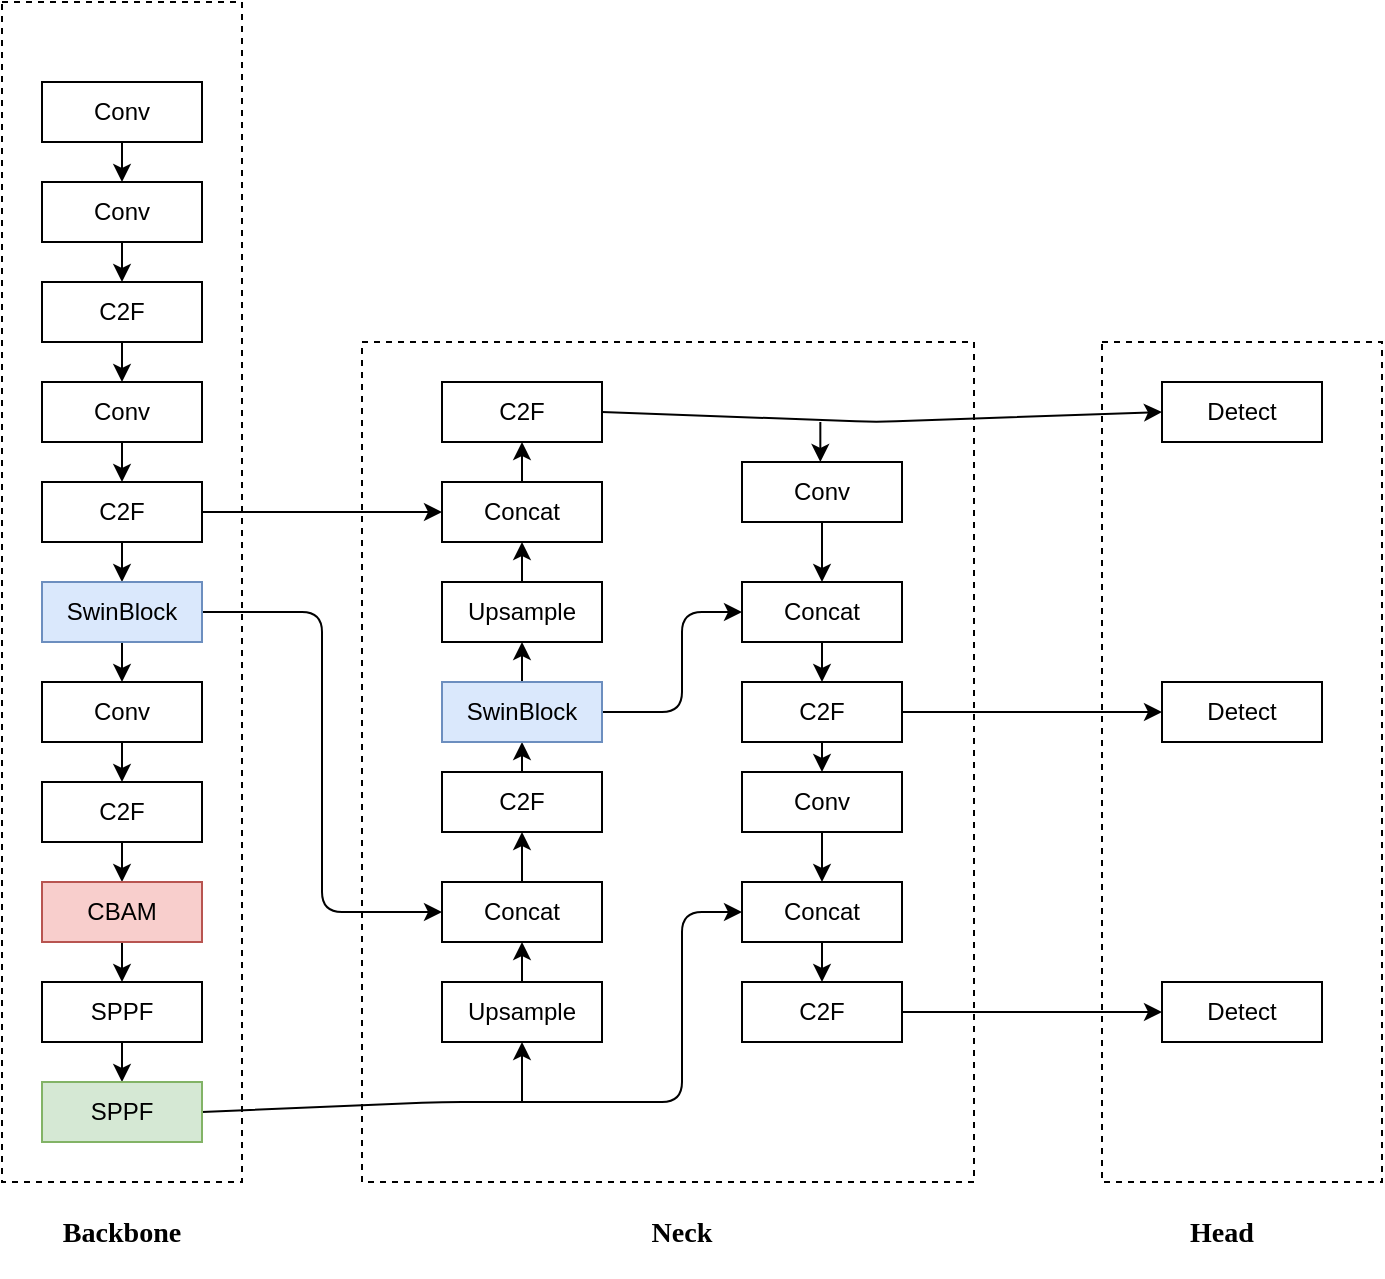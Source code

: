 <mxfile>
    <diagram id="E9tQjOse7s0RHz9SBHCD" name="Page-1">
        <mxGraphModel dx="1092" dy="712" grid="0" gridSize="10" guides="1" tooltips="1" connect="1" arrows="1" fold="1" page="1" pageScale="1" pageWidth="827" pageHeight="1169" background="none" math="0" shadow="0">
            <root>
                <mxCell id="0"/>
                <mxCell id="1" parent="0"/>
                <mxCell id="21" value="" style="edgeStyle=none;html=1;entryX=0.5;entryY=0;entryDx=0;entryDy=0;" edge="1" parent="1" source="2" target="3">
                    <mxGeometry relative="1" as="geometry"/>
                </mxCell>
                <mxCell id="71" style="edgeStyle=none;html=1;exitX=1;exitY=0.5;exitDx=0;exitDy=0;entryX=0;entryY=0.5;entryDx=0;entryDy=0;" edge="1" parent="1" source="2" target="45">
                    <mxGeometry relative="1" as="geometry"/>
                </mxCell>
                <mxCell id="2" value="C2F" style="rounded=0;whiteSpace=wrap;html=1;" vertex="1" parent="1">
                    <mxGeometry x="120" y="410" width="80" height="30" as="geometry"/>
                </mxCell>
                <mxCell id="22" value="" style="edgeStyle=none;html=1;entryX=0.5;entryY=0;entryDx=0;entryDy=0;" edge="1" parent="1" source="3" target="4">
                    <mxGeometry relative="1" as="geometry"/>
                </mxCell>
                <mxCell id="69" style="edgeStyle=none;html=1;exitX=1;exitY=0.5;exitDx=0;exitDy=0;entryX=0;entryY=0.5;entryDx=0;entryDy=0;" edge="1" parent="1" source="3" target="37">
                    <mxGeometry relative="1" as="geometry">
                        <Array as="points">
                            <mxPoint x="260" y="475"/>
                            <mxPoint x="260" y="625"/>
                        </Array>
                    </mxGeometry>
                </mxCell>
                <mxCell id="3" value="SwinBlock" style="rounded=0;whiteSpace=wrap;html=1;fillColor=#dae8fc;strokeColor=#6c8ebf;" vertex="1" parent="1">
                    <mxGeometry x="120" y="460" width="80" height="30" as="geometry"/>
                </mxCell>
                <mxCell id="23" style="edgeStyle=none;html=1;exitX=0.5;exitY=1;exitDx=0;exitDy=0;entryX=0.5;entryY=0;entryDx=0;entryDy=0;" edge="1" parent="1" source="4" target="5">
                    <mxGeometry relative="1" as="geometry"/>
                </mxCell>
                <mxCell id="4" value="Conv" style="rounded=0;whiteSpace=wrap;html=1;" vertex="1" parent="1">
                    <mxGeometry x="120" y="510" width="80" height="30" as="geometry"/>
                </mxCell>
                <mxCell id="24" style="edgeStyle=none;html=1;exitX=0.5;exitY=1;exitDx=0;exitDy=0;entryX=0.5;entryY=0;entryDx=0;entryDy=0;" edge="1" parent="1" source="5" target="6">
                    <mxGeometry relative="1" as="geometry"/>
                </mxCell>
                <mxCell id="5" value="C2F" style="rounded=0;whiteSpace=wrap;html=1;" vertex="1" parent="1">
                    <mxGeometry x="120" y="560" width="80" height="30" as="geometry"/>
                </mxCell>
                <mxCell id="25" style="edgeStyle=none;html=1;exitX=0.5;exitY=1;exitDx=0;exitDy=0;entryX=0.5;entryY=0;entryDx=0;entryDy=0;" edge="1" parent="1" source="6" target="7">
                    <mxGeometry relative="1" as="geometry"/>
                </mxCell>
                <mxCell id="6" value="CBAM" style="rounded=0;whiteSpace=wrap;html=1;fillColor=#f8cecc;strokeColor=#b85450;" vertex="1" parent="1">
                    <mxGeometry x="120" y="610" width="80" height="30" as="geometry"/>
                </mxCell>
                <mxCell id="26" style="edgeStyle=none;html=1;exitX=0.5;exitY=1;exitDx=0;exitDy=0;entryX=0.5;entryY=0;entryDx=0;entryDy=0;" edge="1" parent="1" source="7" target="12">
                    <mxGeometry relative="1" as="geometry"/>
                </mxCell>
                <mxCell id="7" value="SPPF" style="rounded=0;whiteSpace=wrap;html=1;" vertex="1" parent="1">
                    <mxGeometry x="120" y="660" width="80" height="30" as="geometry"/>
                </mxCell>
                <mxCell id="20" value="" style="edgeStyle=none;html=1;" edge="1" parent="1" source="8">
                    <mxGeometry relative="1" as="geometry">
                        <mxPoint x="160" y="410" as="targetPoint"/>
                    </mxGeometry>
                </mxCell>
                <mxCell id="8" value="Conv" style="rounded=0;whiteSpace=wrap;html=1;" vertex="1" parent="1">
                    <mxGeometry x="120" y="360" width="80" height="30" as="geometry"/>
                </mxCell>
                <mxCell id="14" value="" style="edgeStyle=none;html=1;" edge="1" parent="1" source="9" target="8">
                    <mxGeometry relative="1" as="geometry"/>
                </mxCell>
                <mxCell id="9" value="C2F" style="rounded=0;whiteSpace=wrap;html=1;" vertex="1" parent="1">
                    <mxGeometry x="120" y="310" width="80" height="30" as="geometry"/>
                </mxCell>
                <mxCell id="16" value="" style="edgeStyle=none;html=1;" edge="1" parent="1" source="10" target="9">
                    <mxGeometry relative="1" as="geometry"/>
                </mxCell>
                <mxCell id="10" value="Conv" style="rounded=0;whiteSpace=wrap;html=1;" vertex="1" parent="1">
                    <mxGeometry x="120" y="260" width="80" height="30" as="geometry"/>
                </mxCell>
                <mxCell id="13" value="" style="edgeStyle=none;html=1;" edge="1" parent="1" source="11" target="10">
                    <mxGeometry relative="1" as="geometry"/>
                </mxCell>
                <mxCell id="11" value="Conv" style="rounded=0;whiteSpace=wrap;html=1;" vertex="1" parent="1">
                    <mxGeometry x="120" y="210" width="80" height="30" as="geometry"/>
                </mxCell>
                <mxCell id="72" style="edgeStyle=none;html=1;exitX=1;exitY=0.5;exitDx=0;exitDy=0;entryX=0;entryY=0.5;entryDx=0;entryDy=0;" edge="1" parent="1" source="12" target="60">
                    <mxGeometry relative="1" as="geometry">
                        <Array as="points">
                            <mxPoint x="320" y="720"/>
                            <mxPoint x="440" y="720"/>
                            <mxPoint x="440" y="670"/>
                            <mxPoint x="440" y="625"/>
                        </Array>
                    </mxGeometry>
                </mxCell>
                <mxCell id="12" value="SPPF" style="rounded=0;whiteSpace=wrap;html=1;fillColor=#d5e8d4;strokeColor=#82b366;" vertex="1" parent="1">
                    <mxGeometry x="120" y="710" width="80" height="30" as="geometry"/>
                </mxCell>
                <mxCell id="38" value="" style="edgeStyle=none;html=1;" edge="1" parent="1" source="28" target="37">
                    <mxGeometry relative="1" as="geometry"/>
                </mxCell>
                <mxCell id="28" value="Upsample" style="rounded=0;whiteSpace=wrap;html=1;" vertex="1" parent="1">
                    <mxGeometry x="320" y="660" width="80" height="30" as="geometry"/>
                </mxCell>
                <mxCell id="53" value="" style="edgeStyle=none;html=1;" edge="1" parent="1" source="34" target="52">
                    <mxGeometry relative="1" as="geometry"/>
                </mxCell>
                <mxCell id="34" value="Conv" style="rounded=0;whiteSpace=wrap;html=1;" vertex="1" parent="1">
                    <mxGeometry x="470" y="400" width="80" height="30" as="geometry"/>
                </mxCell>
                <mxCell id="40" value="" style="edgeStyle=none;html=1;" edge="1" parent="1" source="37" target="39">
                    <mxGeometry relative="1" as="geometry"/>
                </mxCell>
                <mxCell id="37" value="Concat" style="rounded=0;whiteSpace=wrap;html=1;" vertex="1" parent="1">
                    <mxGeometry x="320" y="610" width="80" height="30" as="geometry"/>
                </mxCell>
                <mxCell id="42" value="" style="edgeStyle=none;html=1;" edge="1" parent="1" source="39" target="41">
                    <mxGeometry relative="1" as="geometry"/>
                </mxCell>
                <mxCell id="39" value="C2F" style="rounded=0;whiteSpace=wrap;html=1;" vertex="1" parent="1">
                    <mxGeometry x="320" y="555" width="80" height="30" as="geometry"/>
                </mxCell>
                <mxCell id="44" value="" style="edgeStyle=none;html=1;" edge="1" parent="1" source="41" target="43">
                    <mxGeometry relative="1" as="geometry"/>
                </mxCell>
                <mxCell id="85" style="edgeStyle=none;html=1;exitX=1;exitY=0.5;exitDx=0;exitDy=0;entryX=0;entryY=0.5;entryDx=0;entryDy=0;" edge="1" parent="1" source="41" target="52">
                    <mxGeometry relative="1" as="geometry">
                        <Array as="points">
                            <mxPoint x="440" y="525"/>
                            <mxPoint x="440" y="475"/>
                        </Array>
                    </mxGeometry>
                </mxCell>
                <mxCell id="41" value="SwinBlock" style="rounded=0;whiteSpace=wrap;html=1;fillColor=#dae8fc;strokeColor=#6c8ebf;" vertex="1" parent="1">
                    <mxGeometry x="320" y="510" width="80" height="30" as="geometry"/>
                </mxCell>
                <mxCell id="46" value="" style="edgeStyle=none;html=1;" edge="1" parent="1" source="43" target="45">
                    <mxGeometry relative="1" as="geometry"/>
                </mxCell>
                <mxCell id="43" value="Upsample" style="rounded=0;whiteSpace=wrap;html=1;" vertex="1" parent="1">
                    <mxGeometry x="320" y="460" width="80" height="30" as="geometry"/>
                </mxCell>
                <mxCell id="48" value="" style="edgeStyle=none;html=1;" edge="1" parent="1" source="45" target="47">
                    <mxGeometry relative="1" as="geometry"/>
                </mxCell>
                <mxCell id="45" value="Concat" style="rounded=0;whiteSpace=wrap;html=1;" vertex="1" parent="1">
                    <mxGeometry x="320" y="410" width="80" height="30" as="geometry"/>
                </mxCell>
                <mxCell id="80" style="edgeStyle=none;html=1;exitX=1;exitY=0.5;exitDx=0;exitDy=0;entryX=0;entryY=0.5;entryDx=0;entryDy=0;" edge="1" parent="1" source="47" target="65">
                    <mxGeometry relative="1" as="geometry">
                        <Array as="points">
                            <mxPoint x="537" y="380"/>
                        </Array>
                    </mxGeometry>
                </mxCell>
                <mxCell id="47" value="C2F" style="rounded=0;whiteSpace=wrap;html=1;" vertex="1" parent="1">
                    <mxGeometry x="320" y="360" width="80" height="30" as="geometry"/>
                </mxCell>
                <mxCell id="55" value="" style="edgeStyle=none;html=1;" edge="1" parent="1" source="52" target="54">
                    <mxGeometry relative="1" as="geometry"/>
                </mxCell>
                <mxCell id="52" value="Concat" style="rounded=0;whiteSpace=wrap;html=1;" vertex="1" parent="1">
                    <mxGeometry x="470" y="460" width="80" height="30" as="geometry"/>
                </mxCell>
                <mxCell id="59" value="" style="edgeStyle=none;html=1;" edge="1" parent="1" source="54" target="58">
                    <mxGeometry relative="1" as="geometry"/>
                </mxCell>
                <mxCell id="74" style="edgeStyle=none;html=1;exitX=1;exitY=0.5;exitDx=0;exitDy=0;entryX=0;entryY=0.5;entryDx=0;entryDy=0;" edge="1" parent="1" source="54" target="66">
                    <mxGeometry relative="1" as="geometry"/>
                </mxCell>
                <mxCell id="54" value="C2F" style="rounded=0;whiteSpace=wrap;html=1;" vertex="1" parent="1">
                    <mxGeometry x="470" y="510" width="80" height="30" as="geometry"/>
                </mxCell>
                <mxCell id="61" value="" style="edgeStyle=none;html=1;" edge="1" parent="1" source="58" target="60">
                    <mxGeometry relative="1" as="geometry"/>
                </mxCell>
                <mxCell id="58" value="Conv" style="rounded=0;whiteSpace=wrap;html=1;" vertex="1" parent="1">
                    <mxGeometry x="470" y="555" width="80" height="30" as="geometry"/>
                </mxCell>
                <mxCell id="63" value="" style="edgeStyle=none;html=1;" edge="1" parent="1" source="60" target="62">
                    <mxGeometry relative="1" as="geometry"/>
                </mxCell>
                <mxCell id="60" value="Concat" style="rounded=0;whiteSpace=wrap;html=1;" vertex="1" parent="1">
                    <mxGeometry x="470" y="610" width="80" height="30" as="geometry"/>
                </mxCell>
                <mxCell id="76" style="edgeStyle=none;html=1;exitX=1;exitY=0.5;exitDx=0;exitDy=0;entryX=0;entryY=0.5;entryDx=0;entryDy=0;" edge="1" parent="1" source="62" target="67">
                    <mxGeometry relative="1" as="geometry"/>
                </mxCell>
                <mxCell id="62" value="C2F" style="rounded=0;whiteSpace=wrap;html=1;" vertex="1" parent="1">
                    <mxGeometry x="470" y="660" width="80" height="30" as="geometry"/>
                </mxCell>
                <mxCell id="65" value="Detect" style="rounded=0;whiteSpace=wrap;html=1;" vertex="1" parent="1">
                    <mxGeometry x="680" y="360" width="80" height="30" as="geometry"/>
                </mxCell>
                <mxCell id="66" value="Detect" style="rounded=0;whiteSpace=wrap;html=1;" vertex="1" parent="1">
                    <mxGeometry x="680" y="510" width="80" height="30" as="geometry"/>
                </mxCell>
                <mxCell id="67" value="Detect" style="rounded=0;whiteSpace=wrap;html=1;" vertex="1" parent="1">
                    <mxGeometry x="680" y="660" width="80" height="30" as="geometry"/>
                </mxCell>
                <mxCell id="73" value="" style="endArrow=classic;html=1;entryX=0.5;entryY=1;entryDx=0;entryDy=0;" edge="1" parent="1" target="28">
                    <mxGeometry width="50" height="50" relative="1" as="geometry">
                        <mxPoint x="360" y="720" as="sourcePoint"/>
                        <mxPoint x="490" y="861.111" as="targetPoint"/>
                        <Array as="points"/>
                    </mxGeometry>
                </mxCell>
                <mxCell id="84" value="" style="endArrow=classic;html=1;" edge="1" parent="1">
                    <mxGeometry width="50" height="50" relative="1" as="geometry">
                        <mxPoint x="509.17" y="380" as="sourcePoint"/>
                        <mxPoint x="509.17" y="400" as="targetPoint"/>
                    </mxGeometry>
                </mxCell>
                <mxCell id="88" value="" style="rounded=0;whiteSpace=wrap;html=1;fillColor=none;dashed=1;" vertex="1" parent="1">
                    <mxGeometry x="100" y="170" width="120" height="590" as="geometry"/>
                </mxCell>
                <mxCell id="89" value="&lt;h3&gt;&lt;b&gt;&lt;font face=&quot;Comic Sans MS&quot;&gt;Backbone&lt;/font&gt;&lt;/b&gt;&lt;/h3&gt;" style="text;html=1;align=center;verticalAlign=middle;whiteSpace=wrap;rounded=0;" vertex="1" parent="1">
                    <mxGeometry x="130" y="770" width="60" height="30" as="geometry"/>
                </mxCell>
                <mxCell id="90" value="" style="rounded=0;whiteSpace=wrap;html=1;fillColor=none;dashed=1;" vertex="1" parent="1">
                    <mxGeometry x="280" y="340" width="306" height="420" as="geometry"/>
                </mxCell>
                <mxCell id="91" value="&lt;h3&gt;&lt;b&gt;&lt;font face=&quot;Comic Sans MS&quot;&gt;Neck&lt;/font&gt;&lt;/b&gt;&lt;/h3&gt;" style="text;html=1;align=center;verticalAlign=middle;whiteSpace=wrap;rounded=0;" vertex="1" parent="1">
                    <mxGeometry x="410" y="770" width="60" height="30" as="geometry"/>
                </mxCell>
                <mxCell id="92" value="" style="rounded=0;whiteSpace=wrap;html=1;fillColor=none;dashed=1;" vertex="1" parent="1">
                    <mxGeometry x="650" y="340" width="140" height="420" as="geometry"/>
                </mxCell>
                <mxCell id="93" value="&lt;h3&gt;&lt;b&gt;&lt;font face=&quot;Comic Sans MS&quot;&gt;Head&lt;/font&gt;&lt;/b&gt;&lt;/h3&gt;" style="text;html=1;align=center;verticalAlign=middle;whiteSpace=wrap;rounded=0;" vertex="1" parent="1">
                    <mxGeometry x="680" y="770" width="60" height="30" as="geometry"/>
                </mxCell>
            </root>
        </mxGraphModel>
    </diagram>
    <diagram id="cvqC02uWQwNGwOI8qCwc" name="Page-2">
        <mxGraphModel dx="655" dy="427" grid="0" gridSize="10" guides="1" tooltips="1" connect="1" arrows="1" fold="1" page="1" pageScale="1" pageWidth="827" pageHeight="1169" math="0" shadow="0">
            <root>
                <mxCell id="0"/>
                <mxCell id="1" parent="0"/>
                <mxCell id="wK8ZX8i8oTsPlSer1klc-1" value="Text" style="text;html=1;align=center;verticalAlign=middle;resizable=1;points=[];autosize=1;strokeColor=none;fillColor=none;fontFamily=Helvetica;fontSize=12;fontColor=default;" vertex="1" parent="1">
                    <mxGeometry x="291" y="750" width="40" height="26" as="geometry"/>
                </mxCell>
            </root>
        </mxGraphModel>
    </diagram>
</mxfile>